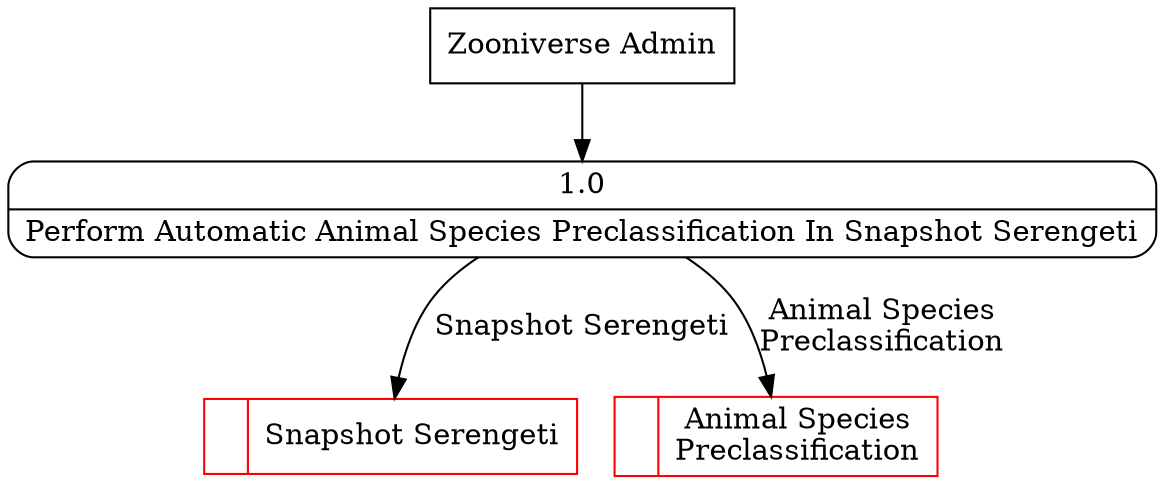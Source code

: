 digraph dfd2{ 
node[shape=record]
200 [label="<f0>  |<f1> Snapshot Serengeti " color=red];
201 [label="<f0>  |<f1> Animal Species\nPreclassification " color=red];
202 [label="Zooniverse Admin" shape=box];
203 [label="{<f0> 1.0|<f1> Perform Automatic Animal Species Preclassification In Snapshot Serengeti }" shape=Mrecord];
202 -> 203
203 -> 201 [label="Animal Species\nPreclassification"]
203 -> 200 [label="Snapshot Serengeti"]
}